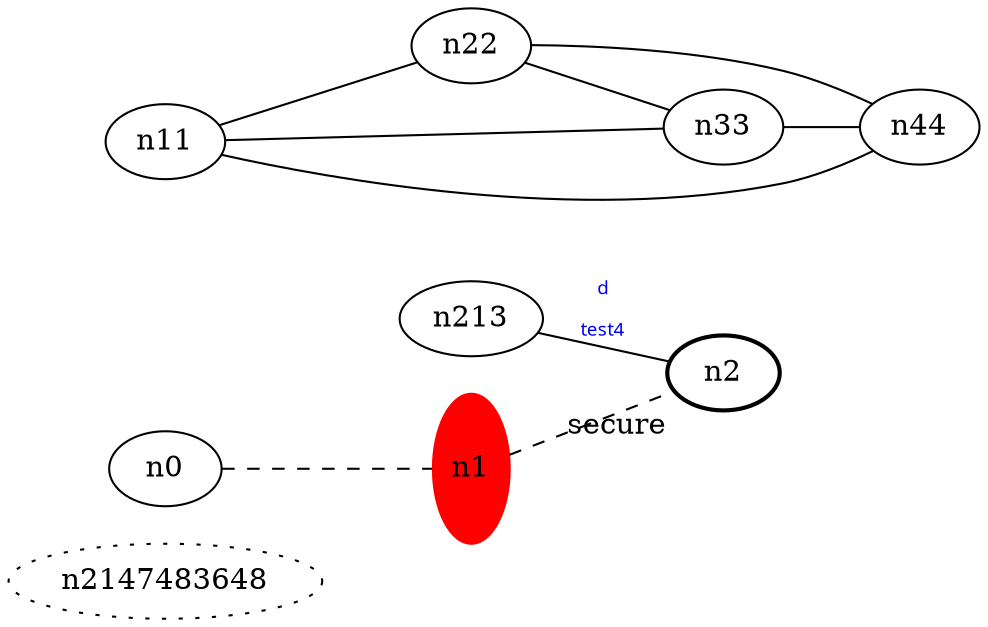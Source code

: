 graph test4 {
	rankdir=LR;
	fontcolor=blue; /* c0; c1; c0 -- c1 */
	n2147483648 [style=dotted, fillcolor="#123456"]; // c2; c3; c2 -- c3
	n1 [height=1, width=-2518005831307418219109244540414, color=red, style=filled];
	n2 [style=bold, xlabel="secure"];
	n0 -- n1 -- n2[style=dashed];
	n213 -- n2 [fontname="comic sans", label="d\n\l\G", fontcolor=blue, fontsize=9];
	n11 -- n22;
	n11 -- n33;
	n11 -- n44;
	n22 -- n33;
	n22 -- n44;
	n33 -- n44;
}
